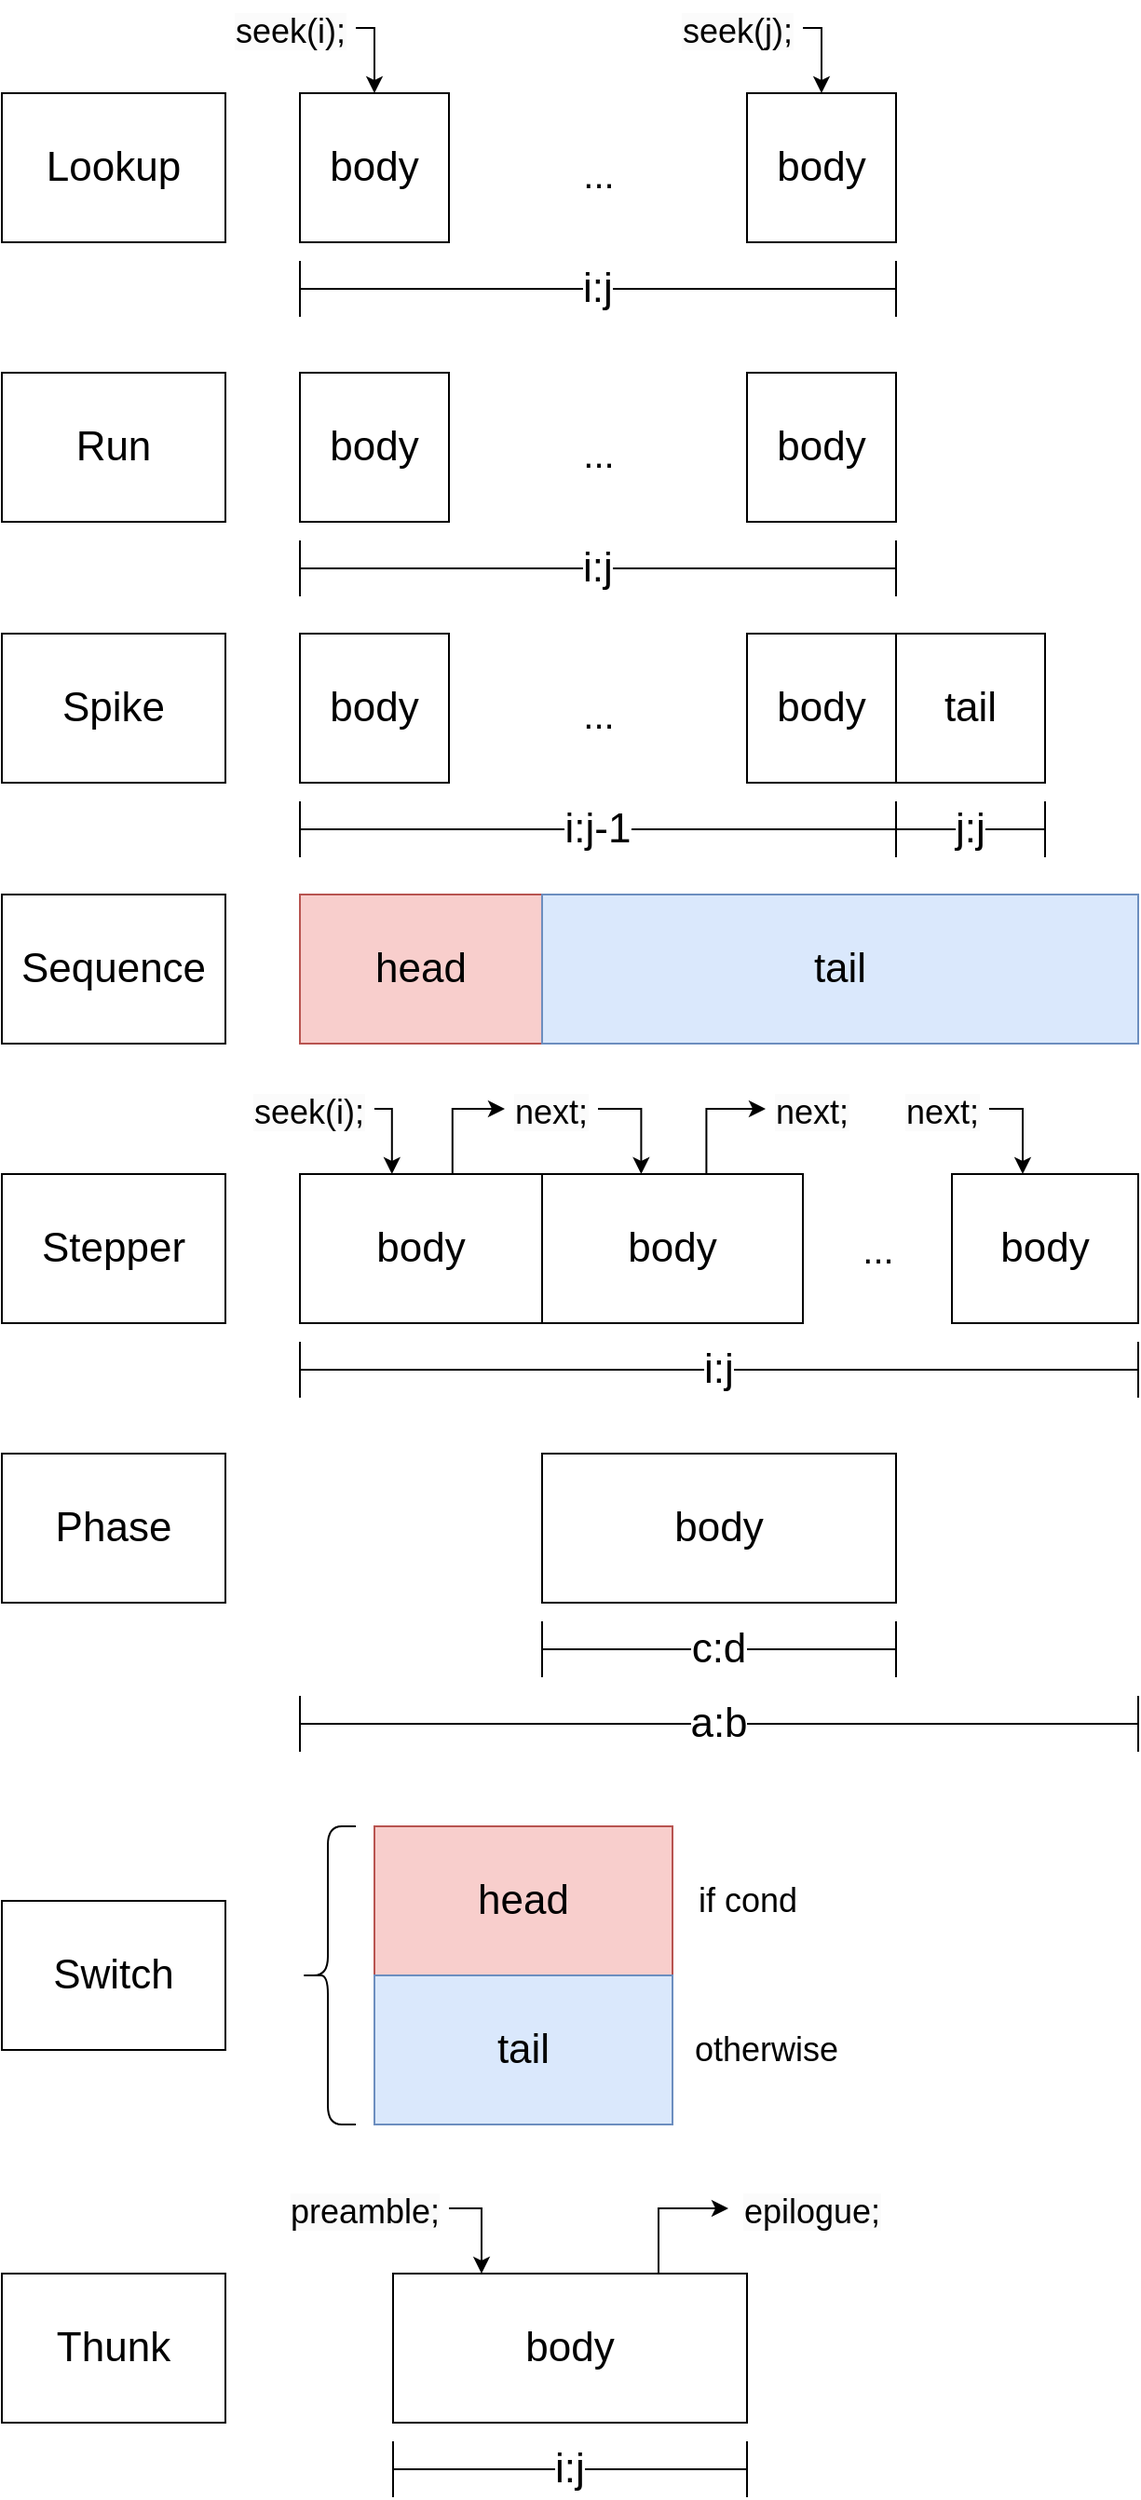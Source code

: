 <mxfile version="24.0.4" type="device">
  <diagram name="Page-1" id="99cRSf7tibIR4LTFag5N">
    <mxGraphModel dx="1393" dy="978" grid="1" gridSize="10" guides="1" tooltips="1" connect="1" arrows="1" fold="1" page="1" pageScale="1" pageWidth="1400" pageHeight="1400" math="0" shadow="0">
      <root>
        <mxCell id="0" />
        <mxCell id="1" parent="0" />
        <mxCell id="lY5xhKyxChRA9pRhjd0q-141" value="body" style="whiteSpace=wrap;html=1;aspect=fixed;fontSize=22;container=0;" parent="1" vertex="1">
          <mxGeometry x="200" y="70" width="80" height="80" as="geometry" />
        </mxCell>
        <mxCell id="lY5xhKyxChRA9pRhjd0q-144" value="Lookup" style="whiteSpace=wrap;html=1;fontSize=22;container=0;" parent="1" vertex="1">
          <mxGeometry x="40" y="70" width="120" height="80" as="geometry" />
        </mxCell>
        <mxCell id="osK2eFMuCYya0lGRVM3H-3" value="i:j" style="shape=crossbar;whiteSpace=wrap;html=1;rounded=1;fontSize=22;labelBackgroundColor=default;" vertex="1" parent="1">
          <mxGeometry x="200" y="160" width="320" height="30" as="geometry" />
        </mxCell>
        <mxCell id="osK2eFMuCYya0lGRVM3H-8" value="body" style="whiteSpace=wrap;html=1;aspect=fixed;fontSize=22;container=0;" vertex="1" parent="1">
          <mxGeometry x="440" y="70" width="80" height="80" as="geometry" />
        </mxCell>
        <mxCell id="osK2eFMuCYya0lGRVM3H-24" value="Stepper" style="whiteSpace=wrap;html=1;fontSize=22;container=0;" vertex="1" parent="1">
          <mxGeometry x="40" y="650" width="120" height="80" as="geometry" />
        </mxCell>
        <mxCell id="osK2eFMuCYya0lGRVM3H-25" value="i:j" style="shape=crossbar;whiteSpace=wrap;html=1;rounded=1;fontSize=22;labelBackgroundColor=default;" vertex="1" parent="1">
          <mxGeometry x="200" y="740" width="450" height="30" as="geometry" />
        </mxCell>
        <mxCell id="osK2eFMuCYya0lGRVM3H-27" value="..." style="text;html=1;align=center;verticalAlign=middle;resizable=0;points=[];autosize=1;strokeColor=none;fillColor=none;fontSize=20;" vertex="1" parent="1">
          <mxGeometry x="340" y="93" width="40" height="40" as="geometry" />
        </mxCell>
        <mxCell id="osK2eFMuCYya0lGRVM3H-46" style="edgeStyle=orthogonalEdgeStyle;rounded=0;orthogonalLoop=1;jettySize=auto;html=1;exitX=0.63;exitY=0;exitDx=0;exitDy=0;exitPerimeter=0;entryX=0;entryY=0.5;entryDx=0;entryDy=0;" edge="1" parent="1" source="osK2eFMuCYya0lGRVM3H-28" target="osK2eFMuCYya0lGRVM3H-37">
          <mxGeometry relative="1" as="geometry" />
        </mxCell>
        <mxCell id="osK2eFMuCYya0lGRVM3H-28" value="&lt;div style=&quot;font-size: 22px;&quot;&gt;body&lt;/div&gt;" style="whiteSpace=wrap;html=1;fontSize=22;container=0;points=[[0,0,0,0,0],[0,0.25,0,0,0],[0,0.5,0,0,0],[0,0.75,0,0,0],[0,1,0,0,0],[0.25,0,0,0,0],[0.25,1,0,0,0],[0.38,0,0,0,0],[0.5,0,0,0,0],[0.5,1,0,0,0],[0.63,0,0,0,0],[0.75,0,0,0,0],[0.75,1,0,0,0],[1,0,0,0,0],[1,0.25,0,0,0],[1,0.5,0,0,0],[1,0.75,0,0,0],[1,1,0,0,0]];" vertex="1" parent="1">
          <mxGeometry x="200" y="650" width="130" height="80" as="geometry" />
        </mxCell>
        <mxCell id="osK2eFMuCYya0lGRVM3H-31" value="..." style="text;html=1;align=center;verticalAlign=middle;resizable=0;points=[];autosize=1;strokeColor=none;fillColor=none;fontSize=20;" vertex="1" parent="1">
          <mxGeometry x="490" y="670" width="40" height="40" as="geometry" />
        </mxCell>
        <mxCell id="osK2eFMuCYya0lGRVM3H-32" value="&lt;span style=&quot;color: rgb(0, 0, 0); font-family: Helvetica; font-size: 18px; font-style: normal; font-variant-ligatures: normal; font-variant-caps: normal; font-weight: 400; letter-spacing: normal; orphans: 2; text-indent: 0px; text-transform: none; widows: 2; word-spacing: 0px; -webkit-text-stroke-width: 0px; white-space: normal; background-color: rgb(251, 251, 251); text-decoration-thickness: initial; text-decoration-style: initial; text-decoration-color: initial; float: none; display: inline !important;&quot;&gt;seek(i);&lt;/span&gt;" style="text;whiteSpace=wrap;html=1;fontSize=18;align=center;" vertex="1" parent="1">
          <mxGeometry x="170" y="600" width="70" height="30" as="geometry" />
        </mxCell>
        <mxCell id="osK2eFMuCYya0lGRVM3H-37" value="&lt;span style=&quot;color: rgb(0, 0, 0); font-family: Helvetica; font-size: 18px; font-style: normal; font-variant-ligatures: normal; font-variant-caps: normal; font-weight: 400; letter-spacing: normal; orphans: 2; text-indent: 0px; text-transform: none; widows: 2; word-spacing: 0px; -webkit-text-stroke-width: 0px; white-space: normal; background-color: rgb(251, 251, 251); text-decoration-thickness: initial; text-decoration-style: initial; text-decoration-color: initial; float: none; display: inline !important;&quot;&gt;next;&lt;/span&gt;" style="text;whiteSpace=wrap;html=1;align=center;fontSize=18;" vertex="1" parent="1">
          <mxGeometry x="310" y="600" width="50" height="30" as="geometry" />
        </mxCell>
        <mxCell id="osK2eFMuCYya0lGRVM3H-42" value="&lt;span style=&quot;color: rgb(0, 0, 0); font-family: Helvetica; font-size: 18px; font-style: normal; font-variant-ligatures: normal; font-variant-caps: normal; font-weight: 400; letter-spacing: normal; orphans: 2; text-indent: 0px; text-transform: none; widows: 2; word-spacing: 0px; -webkit-text-stroke-width: 0px; white-space: normal; background-color: rgb(251, 251, 251); text-decoration-thickness: initial; text-decoration-style: initial; text-decoration-color: initial; float: none; display: inline !important;&quot;&gt;next;&lt;/span&gt;" style="text;whiteSpace=wrap;html=1;align=center;fontSize=18;" vertex="1" parent="1">
          <mxGeometry x="450" y="600" width="50" height="30" as="geometry" />
        </mxCell>
        <mxCell id="osK2eFMuCYya0lGRVM3H-45" style="edgeStyle=orthogonalEdgeStyle;rounded=0;orthogonalLoop=1;jettySize=auto;html=1;exitX=1;exitY=0.5;exitDx=0;exitDy=0;entryX=0.38;entryY=0;entryDx=0;entryDy=0;entryPerimeter=0;" edge="1" parent="1" source="osK2eFMuCYya0lGRVM3H-32" target="osK2eFMuCYya0lGRVM3H-28">
          <mxGeometry relative="1" as="geometry" />
        </mxCell>
        <mxCell id="osK2eFMuCYya0lGRVM3H-52" style="edgeStyle=orthogonalEdgeStyle;rounded=0;orthogonalLoop=1;jettySize=auto;html=1;exitX=0.63;exitY=0;exitDx=0;exitDy=0;exitPerimeter=0;entryX=0;entryY=0.5;entryDx=0;entryDy=0;" edge="1" parent="1" source="osK2eFMuCYya0lGRVM3H-47" target="osK2eFMuCYya0lGRVM3H-42">
          <mxGeometry relative="1" as="geometry" />
        </mxCell>
        <mxCell id="osK2eFMuCYya0lGRVM3H-47" value="&lt;div style=&quot;font-size: 22px;&quot;&gt;body&lt;/div&gt;" style="whiteSpace=wrap;html=1;fontSize=22;container=0;points=[[0,0,0,0,0],[0,0.25,0,0,0],[0,0.5,0,0,0],[0,0.75,0,0,0],[0,1,0,0,0],[0.25,0,0,0,0],[0.25,1,0,0,0],[0.38,0,0,0,0],[0.5,0,0,0,0],[0.5,1,0,0,0],[0.63,0,0,0,0],[0.75,0,0,0,0],[0.75,1,0,0,0],[1,0,0,0,0],[1,0.25,0,0,0],[1,0.5,0,0,0],[1,0.75,0,0,0],[1,1,0,0,0]];" vertex="1" parent="1">
          <mxGeometry x="330" y="650" width="140" height="80" as="geometry" />
        </mxCell>
        <mxCell id="osK2eFMuCYya0lGRVM3H-48" value="&lt;div style=&quot;font-size: 22px;&quot;&gt;body&lt;/div&gt;" style="whiteSpace=wrap;html=1;fontSize=22;container=0;points=[[0,0,0,0,0],[0,0.25,0,0,0],[0,0.5,0,0,0],[0,0.75,0,0,0],[0,1,0,0,0],[0.25,0,0,0,0],[0.25,1,0,0,0],[0.38,0,0,0,0],[0.5,0,0,0,0],[0.5,1,0,0,0],[0.63,0,0,0,0],[0.75,0,0,0,0],[0.75,1,0,0,0],[1,0,0,0,0],[1,0.25,0,0,0],[1,0.5,0,0,0],[1,0.75,0,0,0],[1,1,0,0,0]];" vertex="1" parent="1">
          <mxGeometry x="550" y="650" width="100" height="80" as="geometry" />
        </mxCell>
        <mxCell id="osK2eFMuCYya0lGRVM3H-50" style="edgeStyle=orthogonalEdgeStyle;rounded=0;orthogonalLoop=1;jettySize=auto;html=1;exitX=1;exitY=0.5;exitDx=0;exitDy=0;entryX=0.38;entryY=0;entryDx=0;entryDy=0;entryPerimeter=0;" edge="1" parent="1" source="osK2eFMuCYya0lGRVM3H-37" target="osK2eFMuCYya0lGRVM3H-47">
          <mxGeometry relative="1" as="geometry" />
        </mxCell>
        <mxCell id="osK2eFMuCYya0lGRVM3H-54" style="edgeStyle=orthogonalEdgeStyle;rounded=0;orthogonalLoop=1;jettySize=auto;html=1;exitX=1;exitY=0.5;exitDx=0;exitDy=0;entryX=0.5;entryY=0;entryDx=0;entryDy=0;" edge="1" parent="1" source="osK2eFMuCYya0lGRVM3H-53" target="lY5xhKyxChRA9pRhjd0q-141">
          <mxGeometry relative="1" as="geometry" />
        </mxCell>
        <mxCell id="osK2eFMuCYya0lGRVM3H-53" value="&lt;span style=&quot;color: rgb(0, 0, 0); font-family: Helvetica; font-size: 18px; font-style: normal; font-variant-ligatures: normal; font-variant-caps: normal; font-weight: 400; letter-spacing: normal; orphans: 2; text-indent: 0px; text-transform: none; widows: 2; word-spacing: 0px; -webkit-text-stroke-width: 0px; white-space: normal; background-color: rgb(251, 251, 251); text-decoration-thickness: initial; text-decoration-style: initial; text-decoration-color: initial; float: none; display: inline !important;&quot;&gt;seek(i);&lt;/span&gt;" style="text;whiteSpace=wrap;html=1;fontSize=18;align=center;" vertex="1" parent="1">
          <mxGeometry x="160" y="20" width="70" height="30" as="geometry" />
        </mxCell>
        <mxCell id="osK2eFMuCYya0lGRVM3H-56" style="edgeStyle=orthogonalEdgeStyle;rounded=0;orthogonalLoop=1;jettySize=auto;html=1;exitX=1;exitY=0.5;exitDx=0;exitDy=0;entryX=0.5;entryY=0;entryDx=0;entryDy=0;" edge="1" parent="1" source="osK2eFMuCYya0lGRVM3H-55" target="osK2eFMuCYya0lGRVM3H-8">
          <mxGeometry relative="1" as="geometry" />
        </mxCell>
        <mxCell id="osK2eFMuCYya0lGRVM3H-55" value="&lt;span style=&quot;color: rgb(0, 0, 0); font-family: Helvetica; font-size: 18px; font-style: normal; font-variant-ligatures: normal; font-variant-caps: normal; font-weight: 400; letter-spacing: normal; orphans: 2; text-indent: 0px; text-transform: none; widows: 2; word-spacing: 0px; -webkit-text-stroke-width: 0px; white-space: normal; background-color: rgb(251, 251, 251); text-decoration-thickness: initial; text-decoration-style: initial; text-decoration-color: initial; float: none; display: inline !important;&quot;&gt;seek(j);&lt;/span&gt;" style="text;whiteSpace=wrap;html=1;fontSize=18;align=center;" vertex="1" parent="1">
          <mxGeometry x="400" y="20" width="70" height="30" as="geometry" />
        </mxCell>
        <mxCell id="osK2eFMuCYya0lGRVM3H-57" value="&lt;span style=&quot;color: rgb(0, 0, 0); font-family: Helvetica; font-size: 18px; font-style: normal; font-variant-ligatures: normal; font-variant-caps: normal; font-weight: 400; letter-spacing: normal; orphans: 2; text-indent: 0px; text-transform: none; widows: 2; word-spacing: 0px; -webkit-text-stroke-width: 0px; white-space: normal; background-color: rgb(251, 251, 251); text-decoration-thickness: initial; text-decoration-style: initial; text-decoration-color: initial; float: none; display: inline !important;&quot;&gt;next;&lt;/span&gt;" style="text;whiteSpace=wrap;html=1;align=center;fontSize=18;" vertex="1" parent="1">
          <mxGeometry x="520" y="600" width="50" height="30" as="geometry" />
        </mxCell>
        <mxCell id="osK2eFMuCYya0lGRVM3H-58" style="edgeStyle=orthogonalEdgeStyle;rounded=0;orthogonalLoop=1;jettySize=auto;html=1;exitX=1;exitY=0.5;exitDx=0;exitDy=0;entryX=0.38;entryY=0;entryDx=0;entryDy=0;entryPerimeter=0;" edge="1" parent="1" source="osK2eFMuCYya0lGRVM3H-57" target="osK2eFMuCYya0lGRVM3H-48">
          <mxGeometry relative="1" as="geometry" />
        </mxCell>
        <mxCell id="osK2eFMuCYya0lGRVM3H-59" value="Sequence" style="whiteSpace=wrap;html=1;fontSize=22;container=0;" vertex="1" parent="1">
          <mxGeometry x="40" y="500" width="120" height="80" as="geometry" />
        </mxCell>
        <mxCell id="osK2eFMuCYya0lGRVM3H-62" value="&lt;div style=&quot;font-size: 22px;&quot;&gt;head&lt;/div&gt;" style="whiteSpace=wrap;html=1;fontSize=22;container=0;points=[[0,0,0,0,0],[0,0.25,0,0,0],[0,0.5,0,0,0],[0,0.75,0,0,0],[0,1,0,0,0],[0.25,0,0,0,0],[0.25,1,0,0,0],[0.38,0,0,0,0],[0.5,0,0,0,0],[0.5,1,0,0,0],[0.63,0,0,0,0],[0.75,0,0,0,0],[0.75,1,0,0,0],[1,0,0,0,0],[1,0.25,0,0,0],[1,0.5,0,0,0],[1,0.75,0,0,0],[1,1,0,0,0]];labelBackgroundColor=none;fillColor=#f8cecc;strokeColor=#b85450;" vertex="1" parent="1">
          <mxGeometry x="200" y="500" width="130" height="80" as="geometry" />
        </mxCell>
        <mxCell id="osK2eFMuCYya0lGRVM3H-69" value="&lt;div style=&quot;font-size: 22px;&quot;&gt;tail&lt;/div&gt;" style="whiteSpace=wrap;html=1;fontSize=22;container=0;points=[[0,0,0,0,0],[0,0.25,0,0,0],[0,0.5,0,0,0],[0,0.75,0,0,0],[0,1,0,0,0],[0.25,0,0,0,0],[0.25,1,0,0,0],[0.38,0,0,0,0],[0.5,0,0,0,0],[0.5,1,0,0,0],[0.63,0,0,0,0],[0.75,0,0,0,0],[0.75,1,0,0,0],[1,0,0,0,0],[1,0.25,0,0,0],[1,0.5,0,0,0],[1,0.75,0,0,0],[1,1,0,0,0]];fillColor=#dae8fc;strokeColor=#6c8ebf;" vertex="1" parent="1">
          <mxGeometry x="330" y="500" width="320" height="80" as="geometry" />
        </mxCell>
        <mxCell id="osK2eFMuCYya0lGRVM3H-74" value="Phase" style="whiteSpace=wrap;html=1;fontSize=22;container=0;" vertex="1" parent="1">
          <mxGeometry x="40" y="800" width="120" height="80" as="geometry" />
        </mxCell>
        <mxCell id="osK2eFMuCYya0lGRVM3H-76" value="&lt;div style=&quot;font-size: 22px;&quot;&gt;body&lt;/div&gt;" style="whiteSpace=wrap;html=1;fontSize=22;container=0;points=[[0,0,0,0,0],[0,0.25,0,0,0],[0,0.5,0,0,0],[0,0.75,0,0,0],[0,1,0,0,0],[0.25,0,0,0,0],[0.25,1,0,0,0],[0.38,0,0,0,0],[0.5,0,0,0,0],[0.5,1,0,0,0],[0.63,0,0,0,0],[0.75,0,0,0,0],[0.75,1,0,0,0],[1,0,0,0,0],[1,0.25,0,0,0],[1,0.5,0,0,0],[1,0.75,0,0,0],[1,1,0,0,0]];" vertex="1" parent="1">
          <mxGeometry x="330" y="800" width="190" height="80" as="geometry" />
        </mxCell>
        <mxCell id="osK2eFMuCYya0lGRVM3H-77" value="a:b" style="shape=crossbar;whiteSpace=wrap;html=1;rounded=1;fontSize=22;labelBackgroundColor=default;" vertex="1" parent="1">
          <mxGeometry x="200" y="930" width="450" height="30" as="geometry" />
        </mxCell>
        <mxCell id="osK2eFMuCYya0lGRVM3H-78" value="c:d" style="shape=crossbar;whiteSpace=wrap;html=1;rounded=1;fontSize=22;labelBackgroundColor=default;" vertex="1" parent="1">
          <mxGeometry x="330" y="890" width="190" height="30" as="geometry" />
        </mxCell>
        <mxCell id="osK2eFMuCYya0lGRVM3H-88" value="body" style="whiteSpace=wrap;html=1;aspect=fixed;fontSize=22;container=0;" vertex="1" parent="1">
          <mxGeometry x="200" y="220" width="80" height="80" as="geometry" />
        </mxCell>
        <mxCell id="osK2eFMuCYya0lGRVM3H-89" value="Run" style="whiteSpace=wrap;html=1;fontSize=22;container=0;" vertex="1" parent="1">
          <mxGeometry x="40" y="220" width="120" height="80" as="geometry" />
        </mxCell>
        <mxCell id="osK2eFMuCYya0lGRVM3H-90" value="i:j" style="shape=crossbar;whiteSpace=wrap;html=1;rounded=1;fontSize=22;labelBackgroundColor=default;" vertex="1" parent="1">
          <mxGeometry x="200" y="310" width="320" height="30" as="geometry" />
        </mxCell>
        <mxCell id="osK2eFMuCYya0lGRVM3H-91" value="body" style="whiteSpace=wrap;html=1;aspect=fixed;fontSize=22;container=0;" vertex="1" parent="1">
          <mxGeometry x="440" y="220" width="80" height="80" as="geometry" />
        </mxCell>
        <mxCell id="osK2eFMuCYya0lGRVM3H-92" value="..." style="text;html=1;align=center;verticalAlign=middle;resizable=0;points=[];autosize=1;strokeColor=none;fillColor=none;fontSize=20;" vertex="1" parent="1">
          <mxGeometry x="340" y="243" width="40" height="40" as="geometry" />
        </mxCell>
        <mxCell id="osK2eFMuCYya0lGRVM3H-97" value="body" style="whiteSpace=wrap;html=1;aspect=fixed;fontSize=22;container=0;" vertex="1" parent="1">
          <mxGeometry x="200" y="360" width="80" height="80" as="geometry" />
        </mxCell>
        <mxCell id="osK2eFMuCYya0lGRVM3H-98" value="Spike" style="whiteSpace=wrap;html=1;fontSize=22;container=0;" vertex="1" parent="1">
          <mxGeometry x="40" y="360" width="120" height="80" as="geometry" />
        </mxCell>
        <mxCell id="osK2eFMuCYya0lGRVM3H-99" value="i:j-1" style="shape=crossbar;whiteSpace=wrap;html=1;rounded=1;fontSize=22;labelBackgroundColor=default;" vertex="1" parent="1">
          <mxGeometry x="200" y="450" width="320" height="30" as="geometry" />
        </mxCell>
        <mxCell id="osK2eFMuCYya0lGRVM3H-100" value="body" style="whiteSpace=wrap;html=1;aspect=fixed;fontSize=22;container=0;" vertex="1" parent="1">
          <mxGeometry x="440" y="360" width="80" height="80" as="geometry" />
        </mxCell>
        <mxCell id="osK2eFMuCYya0lGRVM3H-101" value="..." style="text;html=1;align=center;verticalAlign=middle;resizable=0;points=[];autosize=1;strokeColor=none;fillColor=none;fontSize=20;" vertex="1" parent="1">
          <mxGeometry x="340" y="383" width="40" height="40" as="geometry" />
        </mxCell>
        <mxCell id="osK2eFMuCYya0lGRVM3H-102" value="tail" style="whiteSpace=wrap;html=1;aspect=fixed;fontSize=22;container=0;" vertex="1" parent="1">
          <mxGeometry x="520" y="360" width="80" height="80" as="geometry" />
        </mxCell>
        <mxCell id="osK2eFMuCYya0lGRVM3H-103" value="j:j" style="shape=crossbar;whiteSpace=wrap;html=1;rounded=1;fontSize=22;labelBackgroundColor=default;" vertex="1" parent="1">
          <mxGeometry x="520" y="450" width="80" height="30" as="geometry" />
        </mxCell>
        <mxCell id="osK2eFMuCYya0lGRVM3H-105" value="Switch" style="whiteSpace=wrap;html=1;fontSize=22;container=0;" vertex="1" parent="1">
          <mxGeometry x="40" y="1040" width="120" height="80" as="geometry" />
        </mxCell>
        <mxCell id="osK2eFMuCYya0lGRVM3H-106" value="&lt;div style=&quot;font-size: 22px;&quot;&gt;head&lt;/div&gt;" style="whiteSpace=wrap;html=1;fontSize=22;container=0;points=[[0,0,0,0,0],[0,0.25,0,0,0],[0,0.5,0,0,0],[0,0.75,0,0,0],[0,1,0,0,0],[0.25,0,0,0,0],[0.25,1,0,0,0],[0.38,0,0,0,0],[0.5,0,0,0,0],[0.5,1,0,0,0],[0.63,0,0,0,0],[0.75,0,0,0,0],[0.75,1,0,0,0],[1,0,0,0,0],[1,0.25,0,0,0],[1,0.5,0,0,0],[1,0.75,0,0,0],[1,1,0,0,0]];labelBackgroundColor=none;fillColor=#f8cecc;strokeColor=#b85450;" vertex="1" parent="1">
          <mxGeometry x="240" y="1000" width="160" height="80" as="geometry" />
        </mxCell>
        <mxCell id="osK2eFMuCYya0lGRVM3H-107" value="&lt;div style=&quot;font-size: 22px;&quot;&gt;tail&lt;/div&gt;" style="whiteSpace=wrap;html=1;fontSize=22;container=0;points=[[0,0,0,0,0],[0,0.25,0,0,0],[0,0.5,0,0,0],[0,0.75,0,0,0],[0,1,0,0,0],[0.25,0,0,0,0],[0.25,1,0,0,0],[0.38,0,0,0,0],[0.5,0,0,0,0],[0.5,1,0,0,0],[0.63,0,0,0,0],[0.75,0,0,0,0],[0.75,1,0,0,0],[1,0,0,0,0],[1,0.25,0,0,0],[1,0.5,0,0,0],[1,0.75,0,0,0],[1,1,0,0,0]];fillColor=#dae8fc;strokeColor=#6c8ebf;" vertex="1" parent="1">
          <mxGeometry x="240" y="1080" width="160" height="80" as="geometry" />
        </mxCell>
        <mxCell id="osK2eFMuCYya0lGRVM3H-108" value="" style="shape=curlyBracket;whiteSpace=wrap;html=1;rounded=1;labelPosition=left;verticalLabelPosition=middle;align=right;verticalAlign=middle;" vertex="1" parent="1">
          <mxGeometry x="200" y="1000" width="30" height="160" as="geometry" />
        </mxCell>
        <mxCell id="osK2eFMuCYya0lGRVM3H-109" value="if cond" style="text;html=1;align=center;verticalAlign=middle;resizable=0;points=[];autosize=1;strokeColor=none;fillColor=none;fontSize=18;" vertex="1" parent="1">
          <mxGeometry x="400" y="1020" width="80" height="40" as="geometry" />
        </mxCell>
        <mxCell id="osK2eFMuCYya0lGRVM3H-110" value="otherwise" style="text;html=1;align=center;verticalAlign=middle;resizable=0;points=[];autosize=1;strokeColor=none;fillColor=none;fontSize=18;" vertex="1" parent="1">
          <mxGeometry x="400" y="1100" width="100" height="40" as="geometry" />
        </mxCell>
        <mxCell id="osK2eFMuCYya0lGRVM3H-111" value="Thunk" style="whiteSpace=wrap;html=1;fontSize=22;container=0;" vertex="1" parent="1">
          <mxGeometry x="40" y="1240" width="120" height="80" as="geometry" />
        </mxCell>
        <mxCell id="osK2eFMuCYya0lGRVM3H-112" value="i:j" style="shape=crossbar;whiteSpace=wrap;html=1;rounded=1;fontSize=22;labelBackgroundColor=default;" vertex="1" parent="1">
          <mxGeometry x="250" y="1330" width="190" height="30" as="geometry" />
        </mxCell>
        <mxCell id="osK2eFMuCYya0lGRVM3H-126" style="edgeStyle=orthogonalEdgeStyle;rounded=0;orthogonalLoop=1;jettySize=auto;html=1;exitX=0.75;exitY=0;exitDx=0;exitDy=0;exitPerimeter=0;entryX=0;entryY=0.5;entryDx=0;entryDy=0;" edge="1" parent="1" source="osK2eFMuCYya0lGRVM3H-114" target="osK2eFMuCYya0lGRVM3H-117">
          <mxGeometry relative="1" as="geometry" />
        </mxCell>
        <mxCell id="osK2eFMuCYya0lGRVM3H-114" value="&lt;div style=&quot;font-size: 22px;&quot;&gt;body&lt;/div&gt;" style="whiteSpace=wrap;html=1;fontSize=22;container=0;points=[[0,0,0,0,0],[0,0.25,0,0,0],[0,0.5,0,0,0],[0,0.75,0,0,0],[0,1,0,0,0],[0.25,0,0,0,0],[0.25,1,0,0,0],[0.38,0,0,0,0],[0.5,0,0,0,0],[0.5,1,0,0,0],[0.63,0,0,0,0],[0.75,0,0,0,0],[0.75,1,0,0,0],[1,0,0,0,0],[1,0.25,0,0,0],[1,0.5,0,0,0],[1,0.75,0,0,0],[1,1,0,0,0]];" vertex="1" parent="1">
          <mxGeometry x="250" y="1240" width="190" height="80" as="geometry" />
        </mxCell>
        <mxCell id="osK2eFMuCYya0lGRVM3H-116" value="&lt;span style=&quot;color: rgb(0, 0, 0); font-family: Helvetica; font-size: 18px; font-style: normal; font-variant-ligatures: normal; font-variant-caps: normal; font-weight: 400; letter-spacing: normal; orphans: 2; text-indent: 0px; text-transform: none; widows: 2; word-spacing: 0px; -webkit-text-stroke-width: 0px; white-space: normal; background-color: rgb(251, 251, 251); text-decoration-thickness: initial; text-decoration-style: initial; text-decoration-color: initial; float: none; display: inline !important;&quot;&gt;preamble;&lt;/span&gt;" style="text;whiteSpace=wrap;html=1;fontSize=18;align=center;" vertex="1" parent="1">
          <mxGeometry x="190" y="1190" width="90" height="30" as="geometry" />
        </mxCell>
        <mxCell id="osK2eFMuCYya0lGRVM3H-117" value="&lt;span style=&quot;color: rgb(0, 0, 0); font-family: Helvetica; font-size: 18px; font-style: normal; font-variant-ligatures: normal; font-variant-caps: normal; font-weight: 400; letter-spacing: normal; orphans: 2; text-indent: 0px; text-transform: none; widows: 2; word-spacing: 0px; -webkit-text-stroke-width: 0px; white-space: normal; background-color: rgb(251, 251, 251); text-decoration-thickness: initial; text-decoration-style: initial; text-decoration-color: initial; float: none; display: inline !important;&quot;&gt;epilogue;&lt;/span&gt;" style="text;whiteSpace=wrap;html=1;align=center;fontSize=18;" vertex="1" parent="1">
          <mxGeometry x="430" y="1190" width="90" height="30" as="geometry" />
        </mxCell>
        <mxCell id="osK2eFMuCYya0lGRVM3H-125" style="edgeStyle=orthogonalEdgeStyle;rounded=0;orthogonalLoop=1;jettySize=auto;html=1;exitX=1;exitY=0.5;exitDx=0;exitDy=0;entryX=0.38;entryY=0;entryDx=0;entryDy=0;entryPerimeter=0;" edge="1" parent="1" target="osK2eFMuCYya0lGRVM3H-122">
          <mxGeometry relative="1" as="geometry">
            <mxPoint x="570" y="1205" as="sourcePoint" />
          </mxGeometry>
        </mxCell>
        <mxCell id="osK2eFMuCYya0lGRVM3H-127" style="edgeStyle=orthogonalEdgeStyle;rounded=0;orthogonalLoop=1;jettySize=auto;html=1;exitX=1;exitY=0.5;exitDx=0;exitDy=0;entryX=0.25;entryY=0;entryDx=0;entryDy=0;entryPerimeter=0;" edge="1" parent="1" source="osK2eFMuCYya0lGRVM3H-116" target="osK2eFMuCYya0lGRVM3H-114">
          <mxGeometry relative="1" as="geometry" />
        </mxCell>
      </root>
    </mxGraphModel>
  </diagram>
</mxfile>

